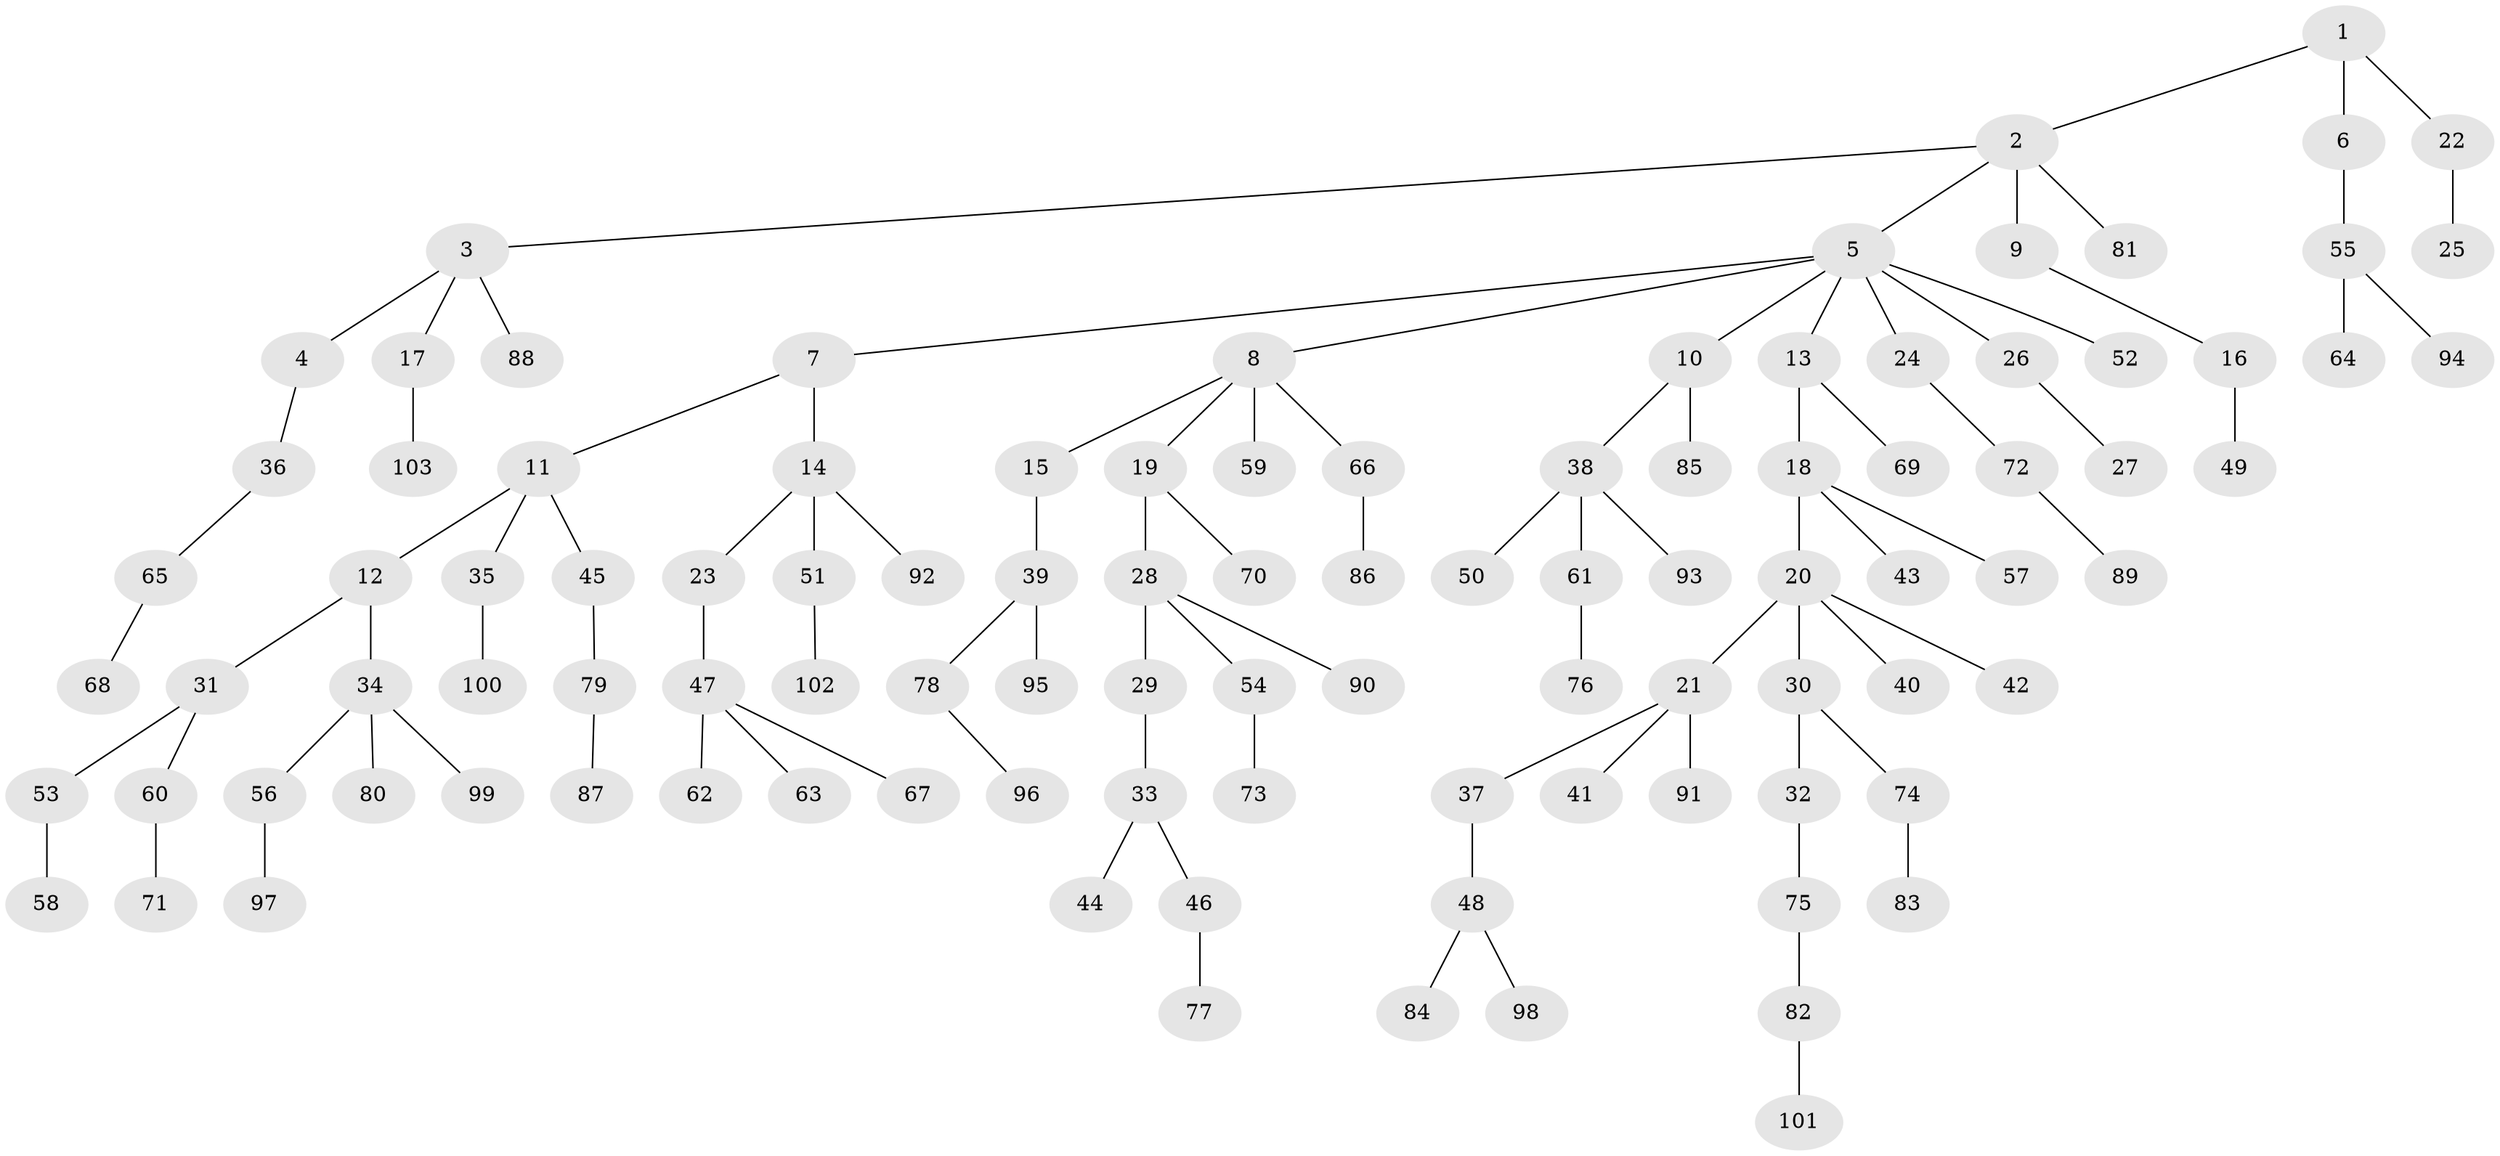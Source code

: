 // coarse degree distribution, {2: 0.22950819672131148, 1: 0.6557377049180327, 4: 0.03278688524590164, 24: 0.01639344262295082, 5: 0.06557377049180328}
// Generated by graph-tools (version 1.1) at 2025/56/03/04/25 21:56:23]
// undirected, 103 vertices, 102 edges
graph export_dot {
graph [start="1"]
  node [color=gray90,style=filled];
  1;
  2;
  3;
  4;
  5;
  6;
  7;
  8;
  9;
  10;
  11;
  12;
  13;
  14;
  15;
  16;
  17;
  18;
  19;
  20;
  21;
  22;
  23;
  24;
  25;
  26;
  27;
  28;
  29;
  30;
  31;
  32;
  33;
  34;
  35;
  36;
  37;
  38;
  39;
  40;
  41;
  42;
  43;
  44;
  45;
  46;
  47;
  48;
  49;
  50;
  51;
  52;
  53;
  54;
  55;
  56;
  57;
  58;
  59;
  60;
  61;
  62;
  63;
  64;
  65;
  66;
  67;
  68;
  69;
  70;
  71;
  72;
  73;
  74;
  75;
  76;
  77;
  78;
  79;
  80;
  81;
  82;
  83;
  84;
  85;
  86;
  87;
  88;
  89;
  90;
  91;
  92;
  93;
  94;
  95;
  96;
  97;
  98;
  99;
  100;
  101;
  102;
  103;
  1 -- 2;
  1 -- 6;
  1 -- 22;
  2 -- 3;
  2 -- 5;
  2 -- 9;
  2 -- 81;
  3 -- 4;
  3 -- 17;
  3 -- 88;
  4 -- 36;
  5 -- 7;
  5 -- 8;
  5 -- 10;
  5 -- 13;
  5 -- 24;
  5 -- 26;
  5 -- 52;
  6 -- 55;
  7 -- 11;
  7 -- 14;
  8 -- 15;
  8 -- 19;
  8 -- 59;
  8 -- 66;
  9 -- 16;
  10 -- 38;
  10 -- 85;
  11 -- 12;
  11 -- 35;
  11 -- 45;
  12 -- 31;
  12 -- 34;
  13 -- 18;
  13 -- 69;
  14 -- 23;
  14 -- 51;
  14 -- 92;
  15 -- 39;
  16 -- 49;
  17 -- 103;
  18 -- 20;
  18 -- 43;
  18 -- 57;
  19 -- 28;
  19 -- 70;
  20 -- 21;
  20 -- 30;
  20 -- 40;
  20 -- 42;
  21 -- 37;
  21 -- 41;
  21 -- 91;
  22 -- 25;
  23 -- 47;
  24 -- 72;
  26 -- 27;
  28 -- 29;
  28 -- 54;
  28 -- 90;
  29 -- 33;
  30 -- 32;
  30 -- 74;
  31 -- 53;
  31 -- 60;
  32 -- 75;
  33 -- 44;
  33 -- 46;
  34 -- 56;
  34 -- 80;
  34 -- 99;
  35 -- 100;
  36 -- 65;
  37 -- 48;
  38 -- 50;
  38 -- 61;
  38 -- 93;
  39 -- 78;
  39 -- 95;
  45 -- 79;
  46 -- 77;
  47 -- 62;
  47 -- 63;
  47 -- 67;
  48 -- 84;
  48 -- 98;
  51 -- 102;
  53 -- 58;
  54 -- 73;
  55 -- 64;
  55 -- 94;
  56 -- 97;
  60 -- 71;
  61 -- 76;
  65 -- 68;
  66 -- 86;
  72 -- 89;
  74 -- 83;
  75 -- 82;
  78 -- 96;
  79 -- 87;
  82 -- 101;
}
